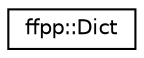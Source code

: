 digraph "Graphical Class Hierarchy"
{
 // INTERACTIVE_SVG=YES
  edge [fontname="Helvetica",fontsize="10",labelfontname="Helvetica",labelfontsize="10"];
  node [fontname="Helvetica",fontsize="10",shape=record];
  rankdir="LR";
  Node1 [label="ffpp::Dict",height=0.2,width=0.4,color="black", fillcolor="white", style="filled",URL="$classffpp_1_1_dict.html"];
}
